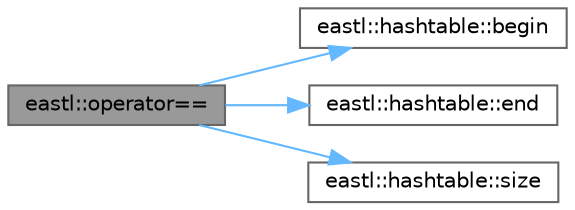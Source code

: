 digraph "eastl::operator=="
{
 // LATEX_PDF_SIZE
  bgcolor="transparent";
  edge [fontname=Helvetica,fontsize=10,labelfontname=Helvetica,labelfontsize=10];
  node [fontname=Helvetica,fontsize=10,shape=box,height=0.2,width=0.4];
  rankdir="LR";
  Node1 [id="Node000001",label="eastl::operator==",height=0.2,width=0.4,color="gray40", fillcolor="grey60", style="filled", fontcolor="black",tooltip=" "];
  Node1 -> Node2 [id="edge1_Node000001_Node000002",color="steelblue1",style="solid",tooltip=" "];
  Node2 [id="Node000002",label="eastl::hashtable::begin",height=0.2,width=0.4,color="grey40", fillcolor="white", style="filled",URL="$classeastl_1_1hashtable.html#a95f401c3590308b9cd05dcefcd3a340d",tooltip=" "];
  Node1 -> Node3 [id="edge2_Node000001_Node000003",color="steelblue1",style="solid",tooltip=" "];
  Node3 [id="Node000003",label="eastl::hashtable::end",height=0.2,width=0.4,color="grey40", fillcolor="white", style="filled",URL="$classeastl_1_1hashtable.html#a7796c76132d7c8325acdd93e237b3eb8",tooltip=" "];
  Node1 -> Node4 [id="edge3_Node000001_Node000004",color="steelblue1",style="solid",tooltip=" "];
  Node4 [id="Node000004",label="eastl::hashtable::size",height=0.2,width=0.4,color="grey40", fillcolor="white", style="filled",URL="$classeastl_1_1hashtable.html#a94a4bf1ef0e460111d8b56d410e0722a",tooltip=" "];
}
